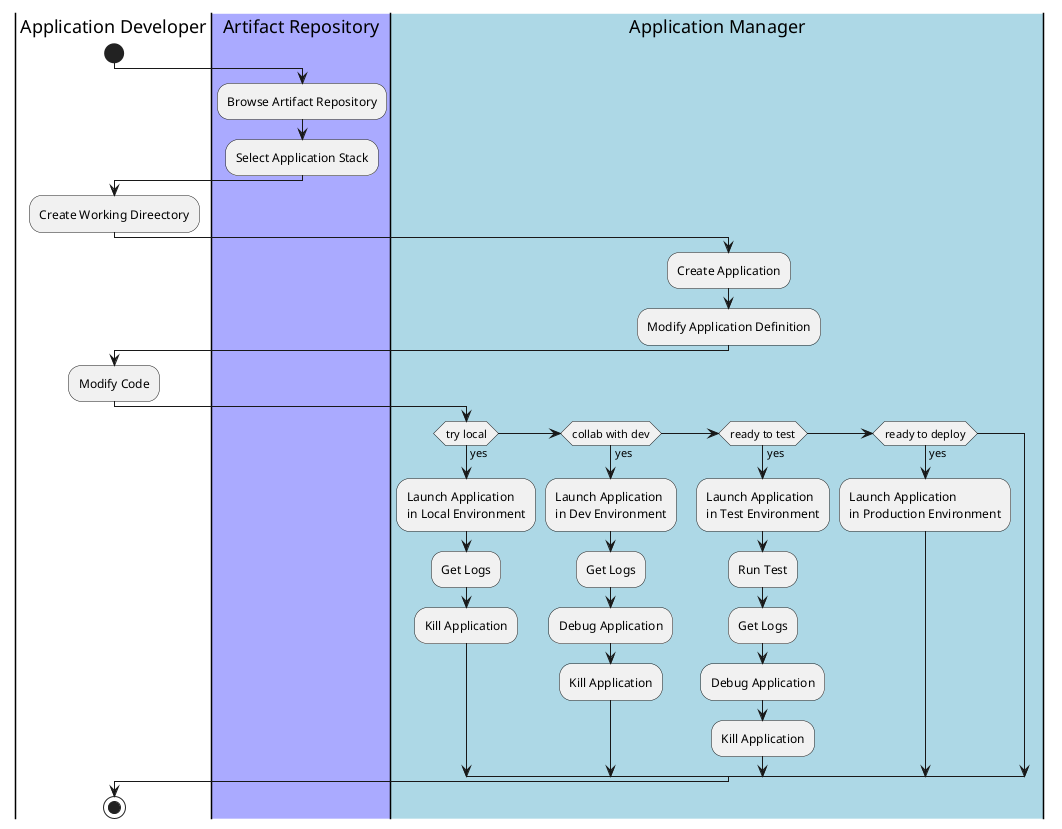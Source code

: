@startuml
|Application Developer|
start
|#aaaaff|Artifact Repository|
:Browse Artifact Repository;
:Select Application Stack;
|Application Developer|
:Create Working Direectory;
|#lightblue|Application Manager|
:Create Application;
:Modify Application Definition;
|Application Developer|
:Modify Code;
|Application Manager|
if(try local) then (yes)
:Launch Application\nin Local Environment;
:Get Logs;
:Kill Application;
elseif(collab with dev) then (yes)
:Launch Application\nin Dev Environment;
:Get Logs;
:Debug Application;
:Kill Application;
elseif(ready to test) then (yes)
:Launch Application\nin Test Environment;
:Run Test;
:Get Logs;
:Debug Application;
:Kill Application;
elseif(ready to deploy) then (yes)
:Launch Application\nin Production Environment;
|Application Developer|
endif
stop
@enduml
